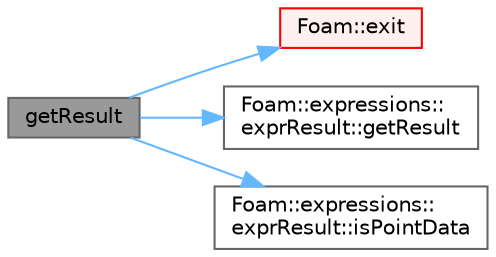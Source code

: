 digraph "getResult"
{
 // LATEX_PDF_SIZE
  bgcolor="transparent";
  edge [fontname=Helvetica,fontsize=10,labelfontname=Helvetica,labelfontsize=10];
  node [fontname=Helvetica,fontsize=10,shape=box,height=0.2,width=0.4];
  rankdir="LR";
  Node1 [id="Node000001",label="getResult",height=0.2,width=0.4,color="gray40", fillcolor="grey60", style="filled", fontcolor="black",tooltip=" "];
  Node1 -> Node2 [id="edge1_Node000001_Node000002",color="steelblue1",style="solid",tooltip=" "];
  Node2 [id="Node000002",label="Foam::exit",height=0.2,width=0.4,color="red", fillcolor="#FFF0F0", style="filled",URL="$namespaceFoam.html#ae0529b088aefc9f83b89dce5c31fda64",tooltip=" "];
  Node1 -> Node4 [id="edge2_Node000001_Node000004",color="steelblue1",style="solid",tooltip=" "];
  Node4 [id="Node000004",label="Foam::expressions::\lexprResult::getResult",height=0.2,width=0.4,color="grey40", fillcolor="white", style="filled",URL="$classFoam_1_1expressions_1_1exprResult.html#a1a50e1da565b6a49777cc536a872792f",tooltip=" "];
  Node1 -> Node5 [id="edge3_Node000001_Node000005",color="steelblue1",style="solid",tooltip=" "];
  Node5 [id="Node000005",label="Foam::expressions::\lexprResult::isPointData",height=0.2,width=0.4,color="grey40", fillcolor="white", style="filled",URL="$classFoam_1_1expressions_1_1exprResult.html#ae4c0919a112560f2b96a7bdae7e5c5fd",tooltip=" "];
}
